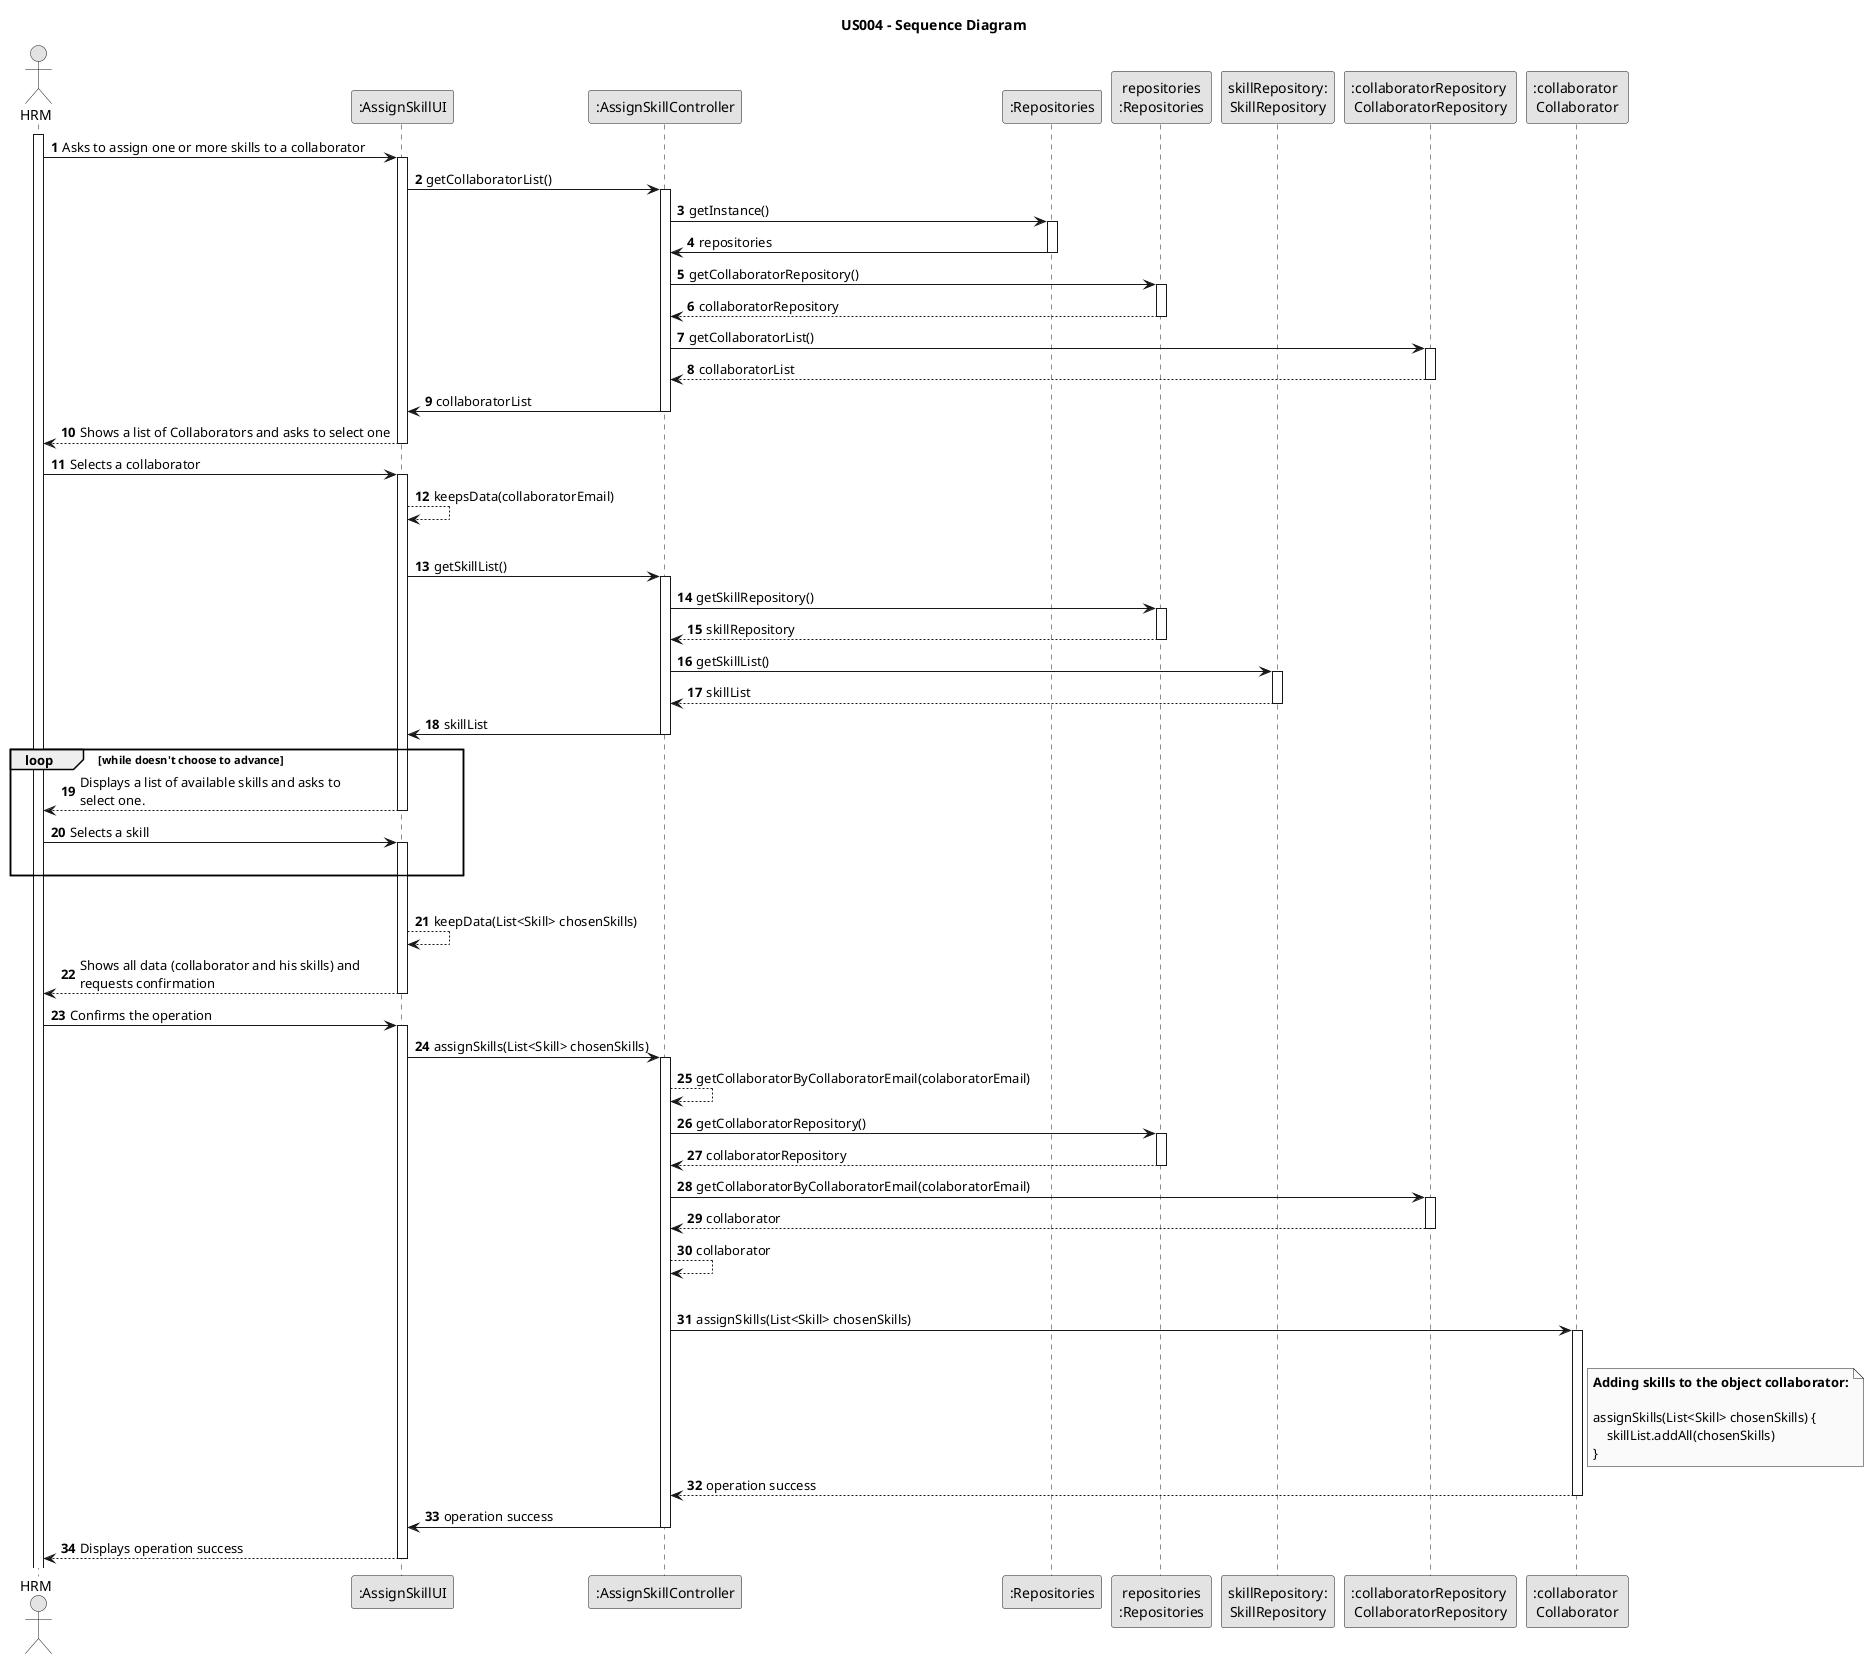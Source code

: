 @startuml
skinparam monochrome true
skinparam packageStyle rectangle
skinparam shadowing false

title US004 - Sequence Diagram

autonumber

actor "HRM" as HRM
participant ":AssignSkillUI" as UI
participant ":AssignSkillController" as CTRL
participant ":Repositories" as RepositorySingleton
participant "repositories\n:Repositories" as rep
participant "skillRepository:\nSkillRepository" as SkillRepository
participant ":collaboratorRepository \nCollaboratorRepository" as COLREP
participant ":collaborator \nCollaborator" as COL

activate HRM

    HRM -> UI : Asks to assign one or more skills to a collaborator

    activate UI

        UI -> CTRL : getCollaboratorList()

        activate CTRL

            CTRL -> RepositorySingleton : getInstance()

            activate RepositorySingleton

                RepositorySingleton -> CTRL : repositories
            deactivate RepositorySingleton

            CTRL -> rep : getCollaboratorRepository()
            activate rep

                rep --> CTRL : collaboratorRepository
            deactivate rep
            CTRL -> COLREP : getCollaboratorList()

            activate COLREP

            COLREP --> CTRL : collaboratorList
            deactivate COLREP


            CTRL -> UI : collaboratorList
        deactivate CTRL
        UI --> HRM : Shows a list of Collaborators and asks to select one

    deactivate UI

    HRM -> UI : Selects a collaborator
    activate UI


    UI --> UI : keepsData(collaboratorEmail)

    |||

        UI -> CTRL : getSkillList()

        activate CTRL


            CTRL -> rep : getSkillRepository()

            activate rep

                rep --> CTRL : skillRepository
            deactivate rep

            CTRL -> SkillRepository : getSkillList()

            activate SkillRepository

                SkillRepository --> CTRL : skillList
            deactivate SkillRepository

            CTRL -> UI : skillList
        deactivate CTRL

        loop while doesn't choose to advance

            UI --> HRM : Displays a list of available skills and asks to \nselect one.
    deactivate UI

        HRM -> UI : Selects a skill
        |||

    activate UI

        end
        |||
        UI --> UI : keepData(List<Skill> chosenSkills)

        UI --> HRM : Shows all data (collaborator and his skills) and \nrequests confirmation
    deactivate UI

    HRM -> UI : Confirms the operation
    activate UI


        UI -> CTRL : assignSkills(List<Skill> chosenSkills)

        activate CTRL

            CTRL --> CTRL : getCollaboratorByCollaboratorEmail(colaboratorEmail)


            CTRL -> rep : getCollaboratorRepository()

            activate rep

                rep --> CTRL : collaboratorRepository
            deactivate rep

            CTRL -> COLREP : getCollaboratorByCollaboratorEmail(colaboratorEmail)
            activate COLREP

                COLREP --> CTRL : collaborator
            deactivate COLREP

            CTRL --> CTRL : collaborator
            |||

            CTRL -> COL : assignSkills(List<Skill> chosenSkills)
            |||
            activate COL

            Note right of COL
                <font color=black><b>Adding skills to the object collaborator:

                assignSkills(List<Skill> chosenSkills) {
                    skillList.addAll(chosenSkills)
                }
            end note
                COL -->CTRL : operation success



            deactivate COL
            CTRL -> UI : operation success
        deactivate CTRL

        UI --> HRM : Displays operation success
    deactivate UI

@enduml